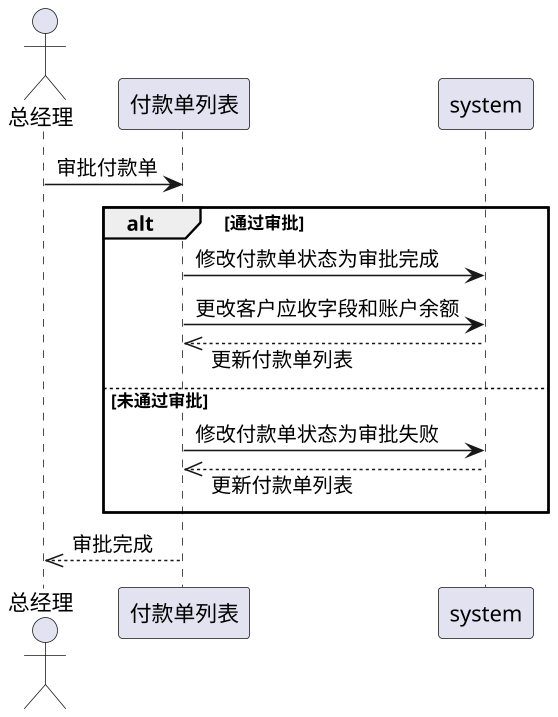 @startuml
skinparam dpi 150
skinparam responseMessageBelowArrow true
actor 总经理
总经理 -> 付款单列表: 审批付款单
alt 通过审批
付款单列表 -> system: 修改付款单状态为审批完成
付款单列表 -> system: 更改客户应收字段和账户余额
付款单列表 <<-- system: 更新付款单列表
else 未通过审批
付款单列表 -> system: 修改付款单状态为审批失败
付款单列表 <<-- system: 更新付款单列表
end
付款单列表 -->> 总经理: 审批完成
@enduml